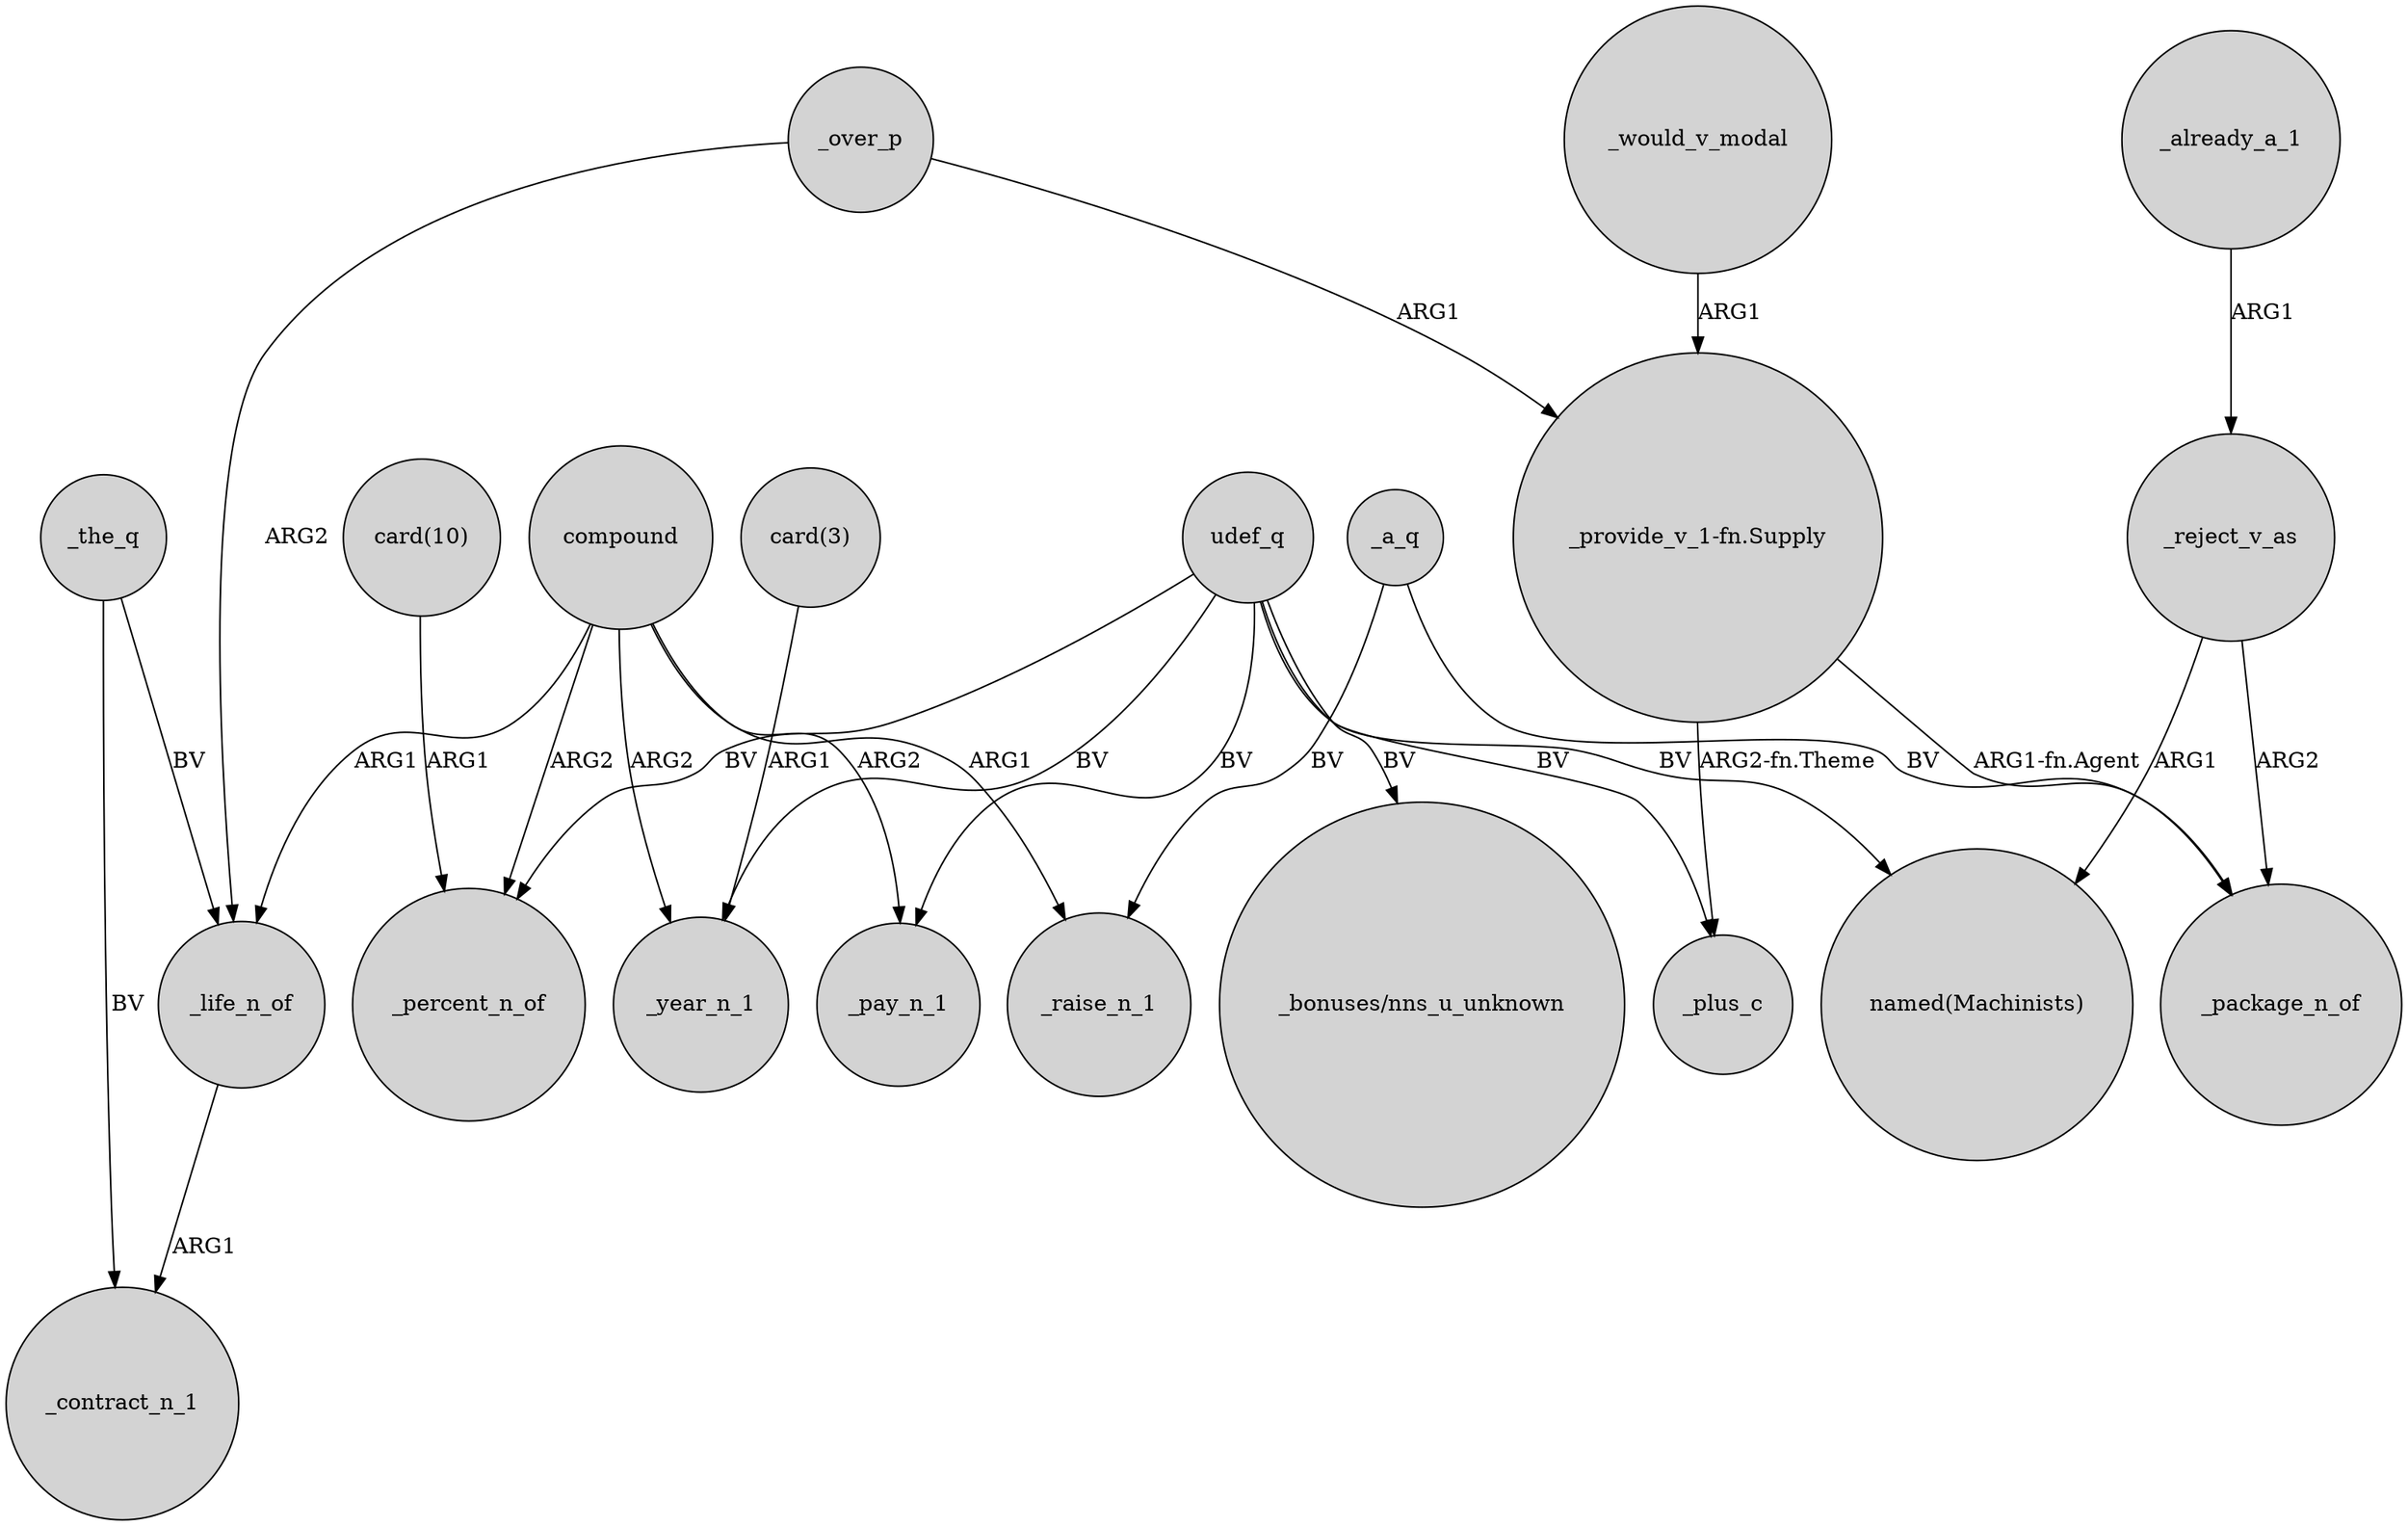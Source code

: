 digraph {
	node [shape=circle style=filled]
	compound -> _life_n_of [label=ARG1]
	_the_q -> _life_n_of [label=BV]
	_would_v_modal -> "_provide_v_1-fn.Supply" [label=ARG1]
	udef_q -> _plus_c [label=BV]
	_already_a_1 -> _reject_v_as [label=ARG1]
	_a_q -> _raise_n_1 [label=BV]
	_life_n_of -> _contract_n_1 [label=ARG1]
	compound -> _percent_n_of [label=ARG2]
	_over_p -> "_provide_v_1-fn.Supply" [label=ARG1]
	compound -> _raise_n_1 [label=ARG1]
	_over_p -> _life_n_of [label=ARG2]
	"card(10)" -> _percent_n_of [label=ARG1]
	_the_q -> _contract_n_1 [label=BV]
	_reject_v_as -> _package_n_of [label=ARG2]
	"card(3)" -> _year_n_1 [label=ARG1]
	_reject_v_as -> "named(Machinists)" [label=ARG1]
	udef_q -> "_bonuses/nns_u_unknown" [label=BV]
	compound -> _pay_n_1 [label=ARG2]
	udef_q -> _year_n_1 [label=BV]
	_a_q -> _package_n_of [label=BV]
	udef_q -> _percent_n_of [label=BV]
	"_provide_v_1-fn.Supply" -> _package_n_of [label="ARG1-fn.Agent"]
	compound -> _year_n_1 [label=ARG2]
	udef_q -> _pay_n_1 [label=BV]
	"_provide_v_1-fn.Supply" -> _plus_c [label="ARG2-fn.Theme"]
	udef_q -> "named(Machinists)" [label=BV]
}
